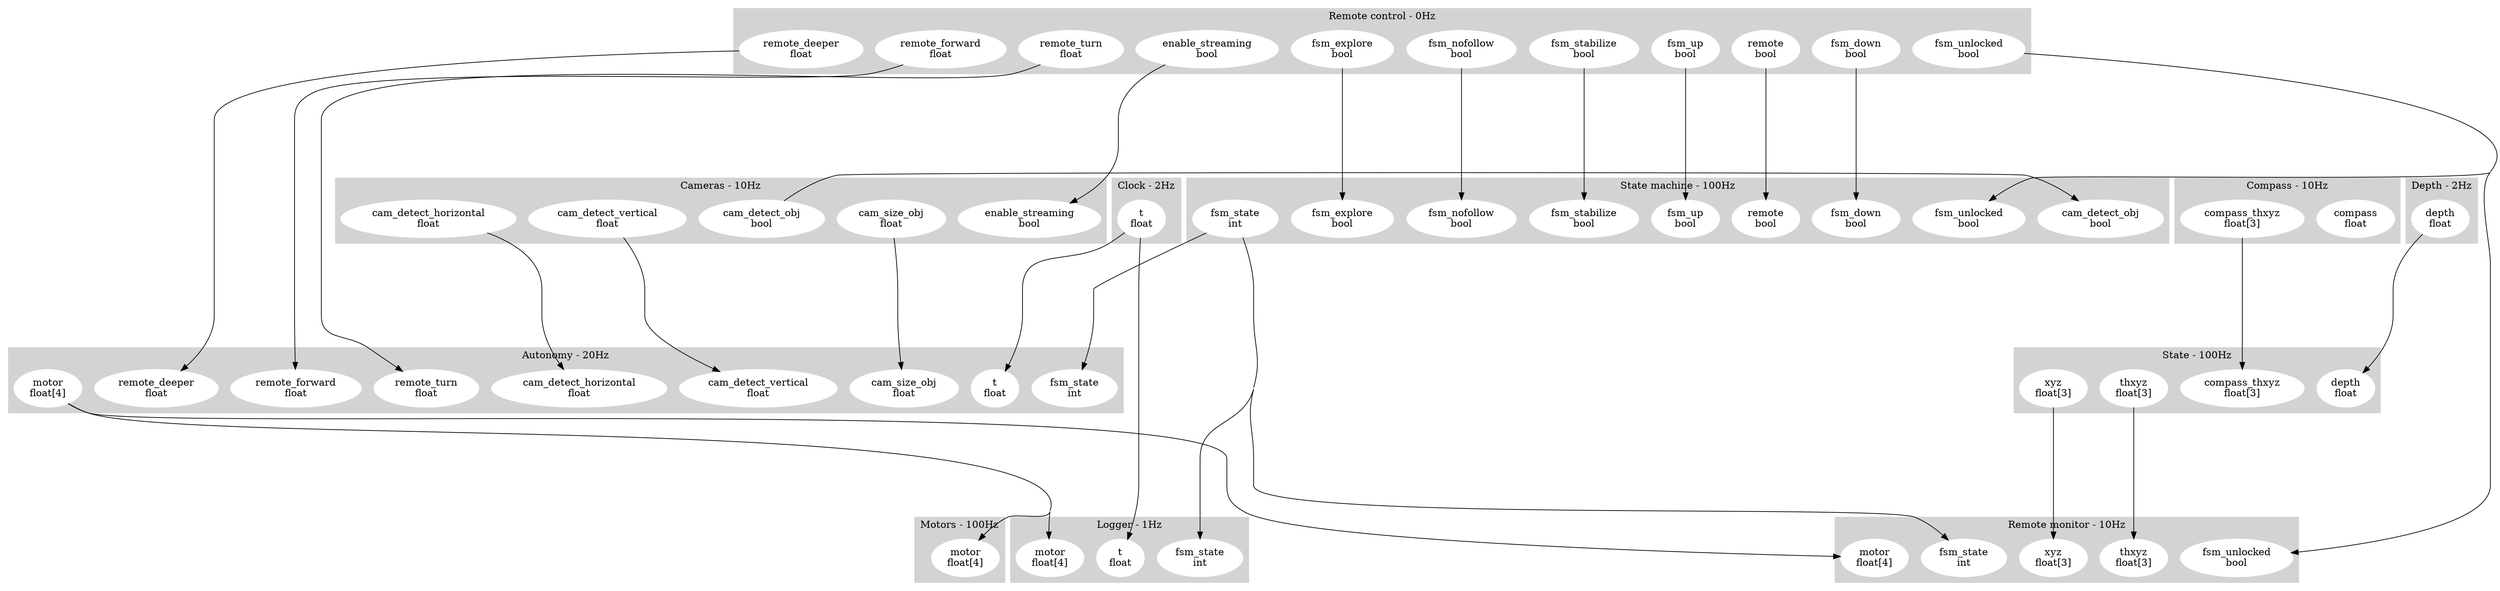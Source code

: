 digraph links {
	concentrate=true;
	subgraph cluster_1 {
		label = "Autonomy - 20Hz";
		style=filled;
		color=lightgrey;
		node [style=filled,color=white];
		2 [label = "cam_detect_horizontal\nfloat"];
		3 [label = "cam_detect_vertical\nfloat"];
		4 [label = "cam_size_obj\nfloat"];
		5 [label = "fsm_state\nint"];
		6 [label = "remote_deeper\nfloat"];
		7 [label = "remote_forward\nfloat"];
		8 [label = "remote_turn\nfloat"];
		9 [label = "t\nfloat"];
		10 [label = "motor\nfloat[4]"];
	}
	subgraph cluster_11 {
		label = "Cameras - 10Hz";
		style=filled;
		color=lightgrey;
		node [style=filled,color=white];
		12 [label = "enable_streaming\nbool"];
		13 [label = "cam_detect_horizontal\nfloat"];
		14 [label = "cam_detect_obj\nbool"];
		15 [label = "cam_detect_vertical\nfloat"];
		16 [label = "cam_size_obj\nfloat"];
	}
	subgraph cluster_17 {
		label = "Compass - 10Hz";
		style=filled;
		color=lightgrey;
		node [style=filled,color=white];
		18 [label = "compass\nfloat"];
		19 [label = "compass_thxyz\nfloat[3]"];
	}
	subgraph cluster_20 {
		label = "Clock - 2Hz";
		style=filled;
		color=lightgrey;
		node [style=filled,color=white];
		21 [label = "t\nfloat"];
	}
	subgraph cluster_22 {
		label = "Depth - 2Hz";
		style=filled;
		color=lightgrey;
		node [style=filled,color=white];
		23 [label = "depth\nfloat"];
	}
	subgraph cluster_24 {
		label = "Logger - 1Hz";
		style=filled;
		color=lightgrey;
		node [style=filled,color=white];
		25 [label = "fsm_state\nint"];
		26 [label = "motor\nfloat[4]"];
		27 [label = "t\nfloat"];
	}
	subgraph cluster_28 {
		label = "Motors - 100Hz";
		style=filled;
		color=lightgrey;
		node [style=filled,color=white];
		29 [label = "motor\nfloat[4]"];
	}
	subgraph cluster_30 {
		label = "Remote control - 0Hz";
		style=filled;
		color=lightgrey;
		node [style=filled,color=white];
		31 [label = "enable_streaming\nbool"];
		32 [label = "fsm_down\nbool"];
		33 [label = "fsm_explore\nbool"];
		34 [label = "fsm_nofollow\nbool"];
		35 [label = "fsm_stabilize\nbool"];
		36 [label = "fsm_unlocked\nbool"];
		37 [label = "fsm_up\nbool"];
		38 [label = "remote\nbool"];
		39 [label = "remote_deeper\nfloat"];
		40 [label = "remote_forward\nfloat"];
		41 [label = "remote_turn\nfloat"];
	}
	subgraph cluster_42 {
		label = "Remote monitor - 10Hz";
		style=filled;
		color=lightgrey;
		node [style=filled,color=white];
		43 [label = "fsm_state\nint"];
		44 [label = "fsm_unlocked\nbool"];
		45 [label = "motor\nfloat[4]"];
		46 [label = "thxyz\nfloat[3]"];
		47 [label = "xyz\nfloat[3]"];
	}
	subgraph cluster_48 {
		label = "State - 100Hz";
		style=filled;
		color=lightgrey;
		node [style=filled,color=white];
		49 [label = "compass_thxyz\nfloat[3]"];
		50 [label = "depth\nfloat"];
		51 [label = "thxyz\nfloat[3]"];
		52 [label = "xyz\nfloat[3]"];
	}
	subgraph cluster_53 {
		label = "State machine - 100Hz";
		style=filled;
		color=lightgrey;
		node [style=filled,color=white];
		54 [label = "cam_detect_obj\nbool"];
		55 [label = "fsm_down\nbool"];
		56 [label = "fsm_explore\nbool"];
		57 [label = "fsm_nofollow\nbool"];
		58 [label = "fsm_stabilize\nbool"];
		59 [label = "fsm_unlocked\nbool"];
		60 [label = "fsm_up\nbool"];
		61 [label = "remote\nbool"];
		62 [label = "fsm_state\nint"];
	}
	13->2 [minlen=5];
	14->54 [minlen=5];
	15->3 [minlen=5];
	16->4 [minlen=5];
	19->49 [minlen=5];
	23->50 [minlen=5];
	31->12 [minlen=5];
	32->55 [minlen=5];
	33->56 [minlen=5];
	34->57 [minlen=5];
	35->58 [minlen=5];
	62->5 [minlen=5];
	62->25 [minlen=5];
	62->43 [minlen=5];
	36->44 [minlen=5];
	36->59 [minlen=5];
	37->60 [minlen=5];
	10->26 [minlen=5];
	10->29 [minlen=5];
	10->45 [minlen=5];
	38->61 [minlen=5];
	39->6 [minlen=5];
	40->7 [minlen=5];
	41->8 [minlen=5];
	21->9 [minlen=5];
	21->27 [minlen=5];
	51->46 [minlen=5];
	52->47 [minlen=5];
}